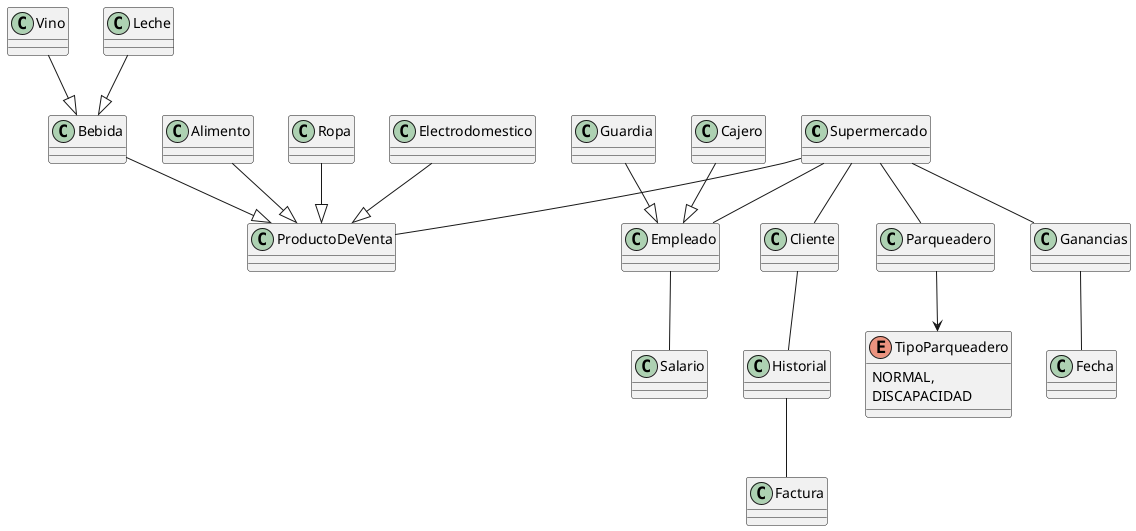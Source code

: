 @startuml

class Supermercado {
}

class Electrodomestico {
}

class ProductoDeVenta {
}

class Bebida {
}

class Alimento {
}

class Ropa {
}

class Vino {
}

class Leche {
}

class Empleado {
}

class Cajero {
}

class Guardia {
}

class Cliente {
}

class Parqueadero {
}

class Ganancias {
}

class Fecha {
}

class Historial {
}

class Factura {
}

enum TipoParqueadero {
    NORMAL,
    DISCAPACIDAD
}

Supermercado -- ProductoDeVenta
Supermercado -- Empleado
Cajero --|> Empleado
Guardia --|> Empleado
Supermercado -- Cliente
Supermercado -- Parqueadero
Parqueadero --> TipoParqueadero
Supermercado -- Ganancias
Ganancias -- Fecha
Cliente -- Historial
Historial -- Factura
Empleado -- Salario

Electrodomestico --|> ProductoDeVenta
Bebida --|> ProductoDeVenta
Alimento --|> ProductoDeVenta
Ropa --|> ProductoDeVenta
Vino --|> Bebida
Leche --|> Bebida

@enduml
